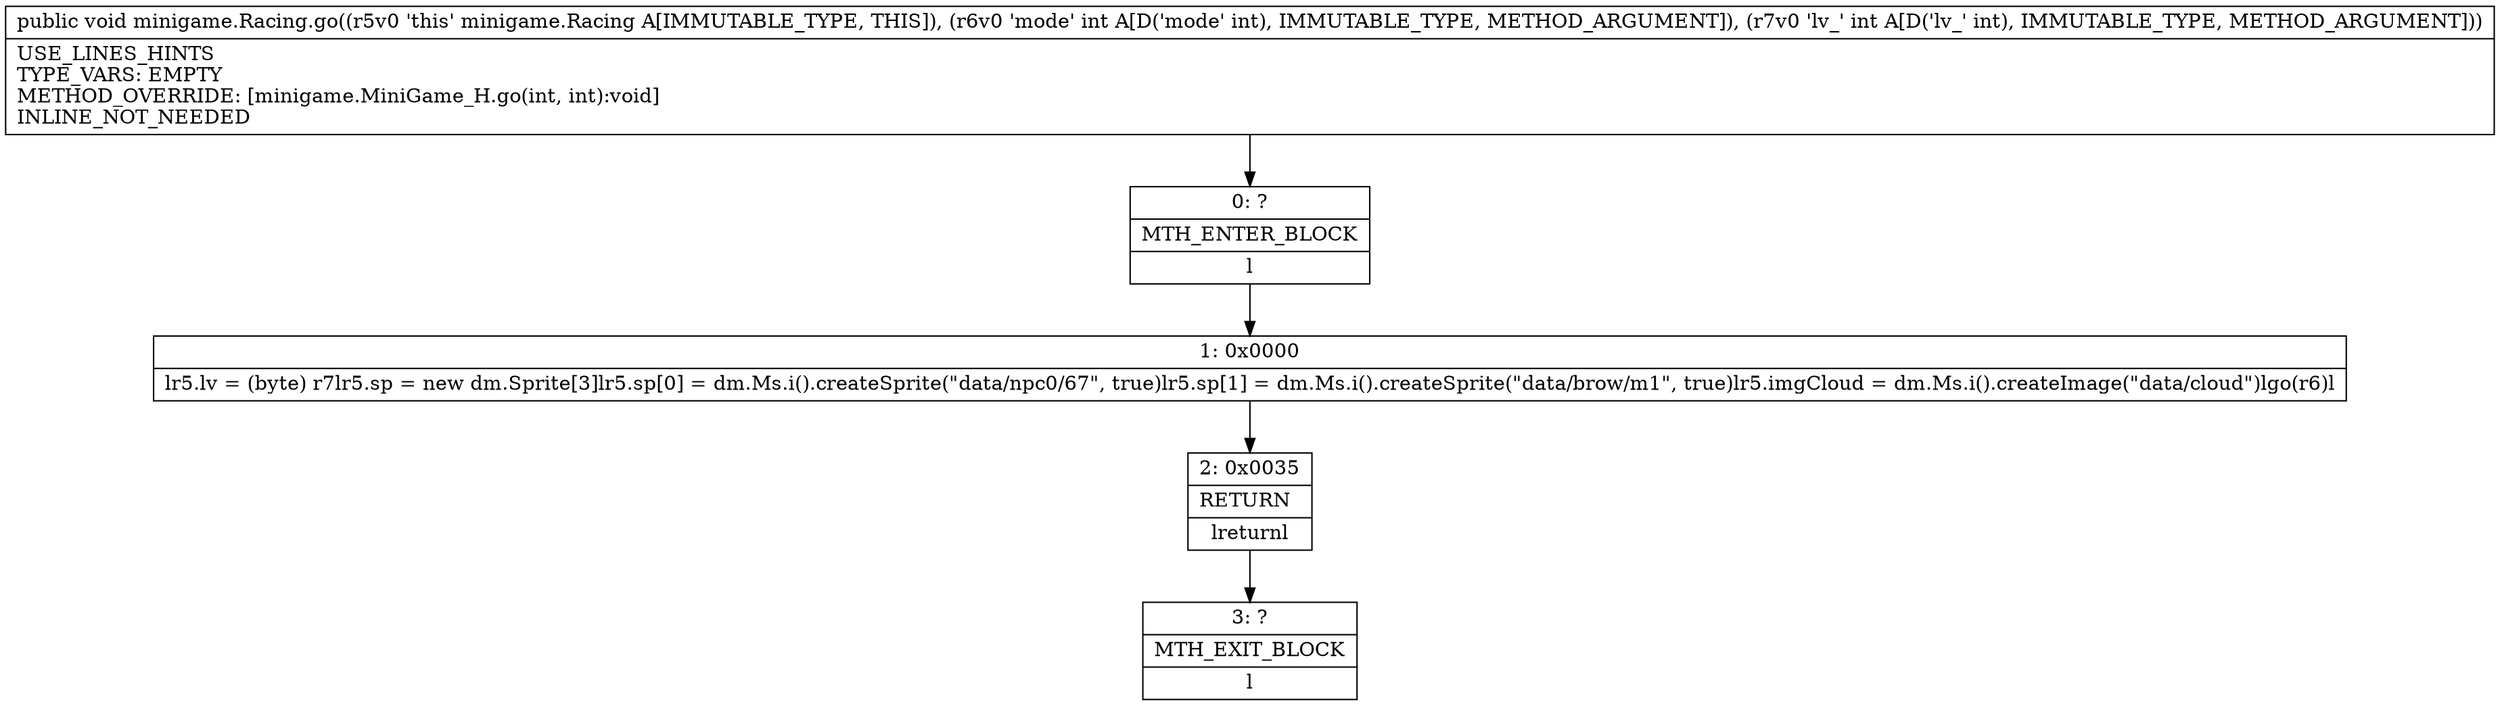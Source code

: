 digraph "CFG forminigame.Racing.go(II)V" {
Node_0 [shape=record,label="{0\:\ ?|MTH_ENTER_BLOCK\l|l}"];
Node_1 [shape=record,label="{1\:\ 0x0000|lr5.lv = (byte) r7lr5.sp = new dm.Sprite[3]lr5.sp[0] = dm.Ms.i().createSprite(\"data\/npc0\/67\", true)lr5.sp[1] = dm.Ms.i().createSprite(\"data\/brow\/m1\", true)lr5.imgCloud = dm.Ms.i().createImage(\"data\/cloud\")lgo(r6)l}"];
Node_2 [shape=record,label="{2\:\ 0x0035|RETURN\l|lreturnl}"];
Node_3 [shape=record,label="{3\:\ ?|MTH_EXIT_BLOCK\l|l}"];
MethodNode[shape=record,label="{public void minigame.Racing.go((r5v0 'this' minigame.Racing A[IMMUTABLE_TYPE, THIS]), (r6v0 'mode' int A[D('mode' int), IMMUTABLE_TYPE, METHOD_ARGUMENT]), (r7v0 'lv_' int A[D('lv_' int), IMMUTABLE_TYPE, METHOD_ARGUMENT]))  | USE_LINES_HINTS\lTYPE_VARS: EMPTY\lMETHOD_OVERRIDE: [minigame.MiniGame_H.go(int, int):void]\lINLINE_NOT_NEEDED\l}"];
MethodNode -> Node_0;
Node_0 -> Node_1;
Node_1 -> Node_2;
Node_2 -> Node_3;
}

